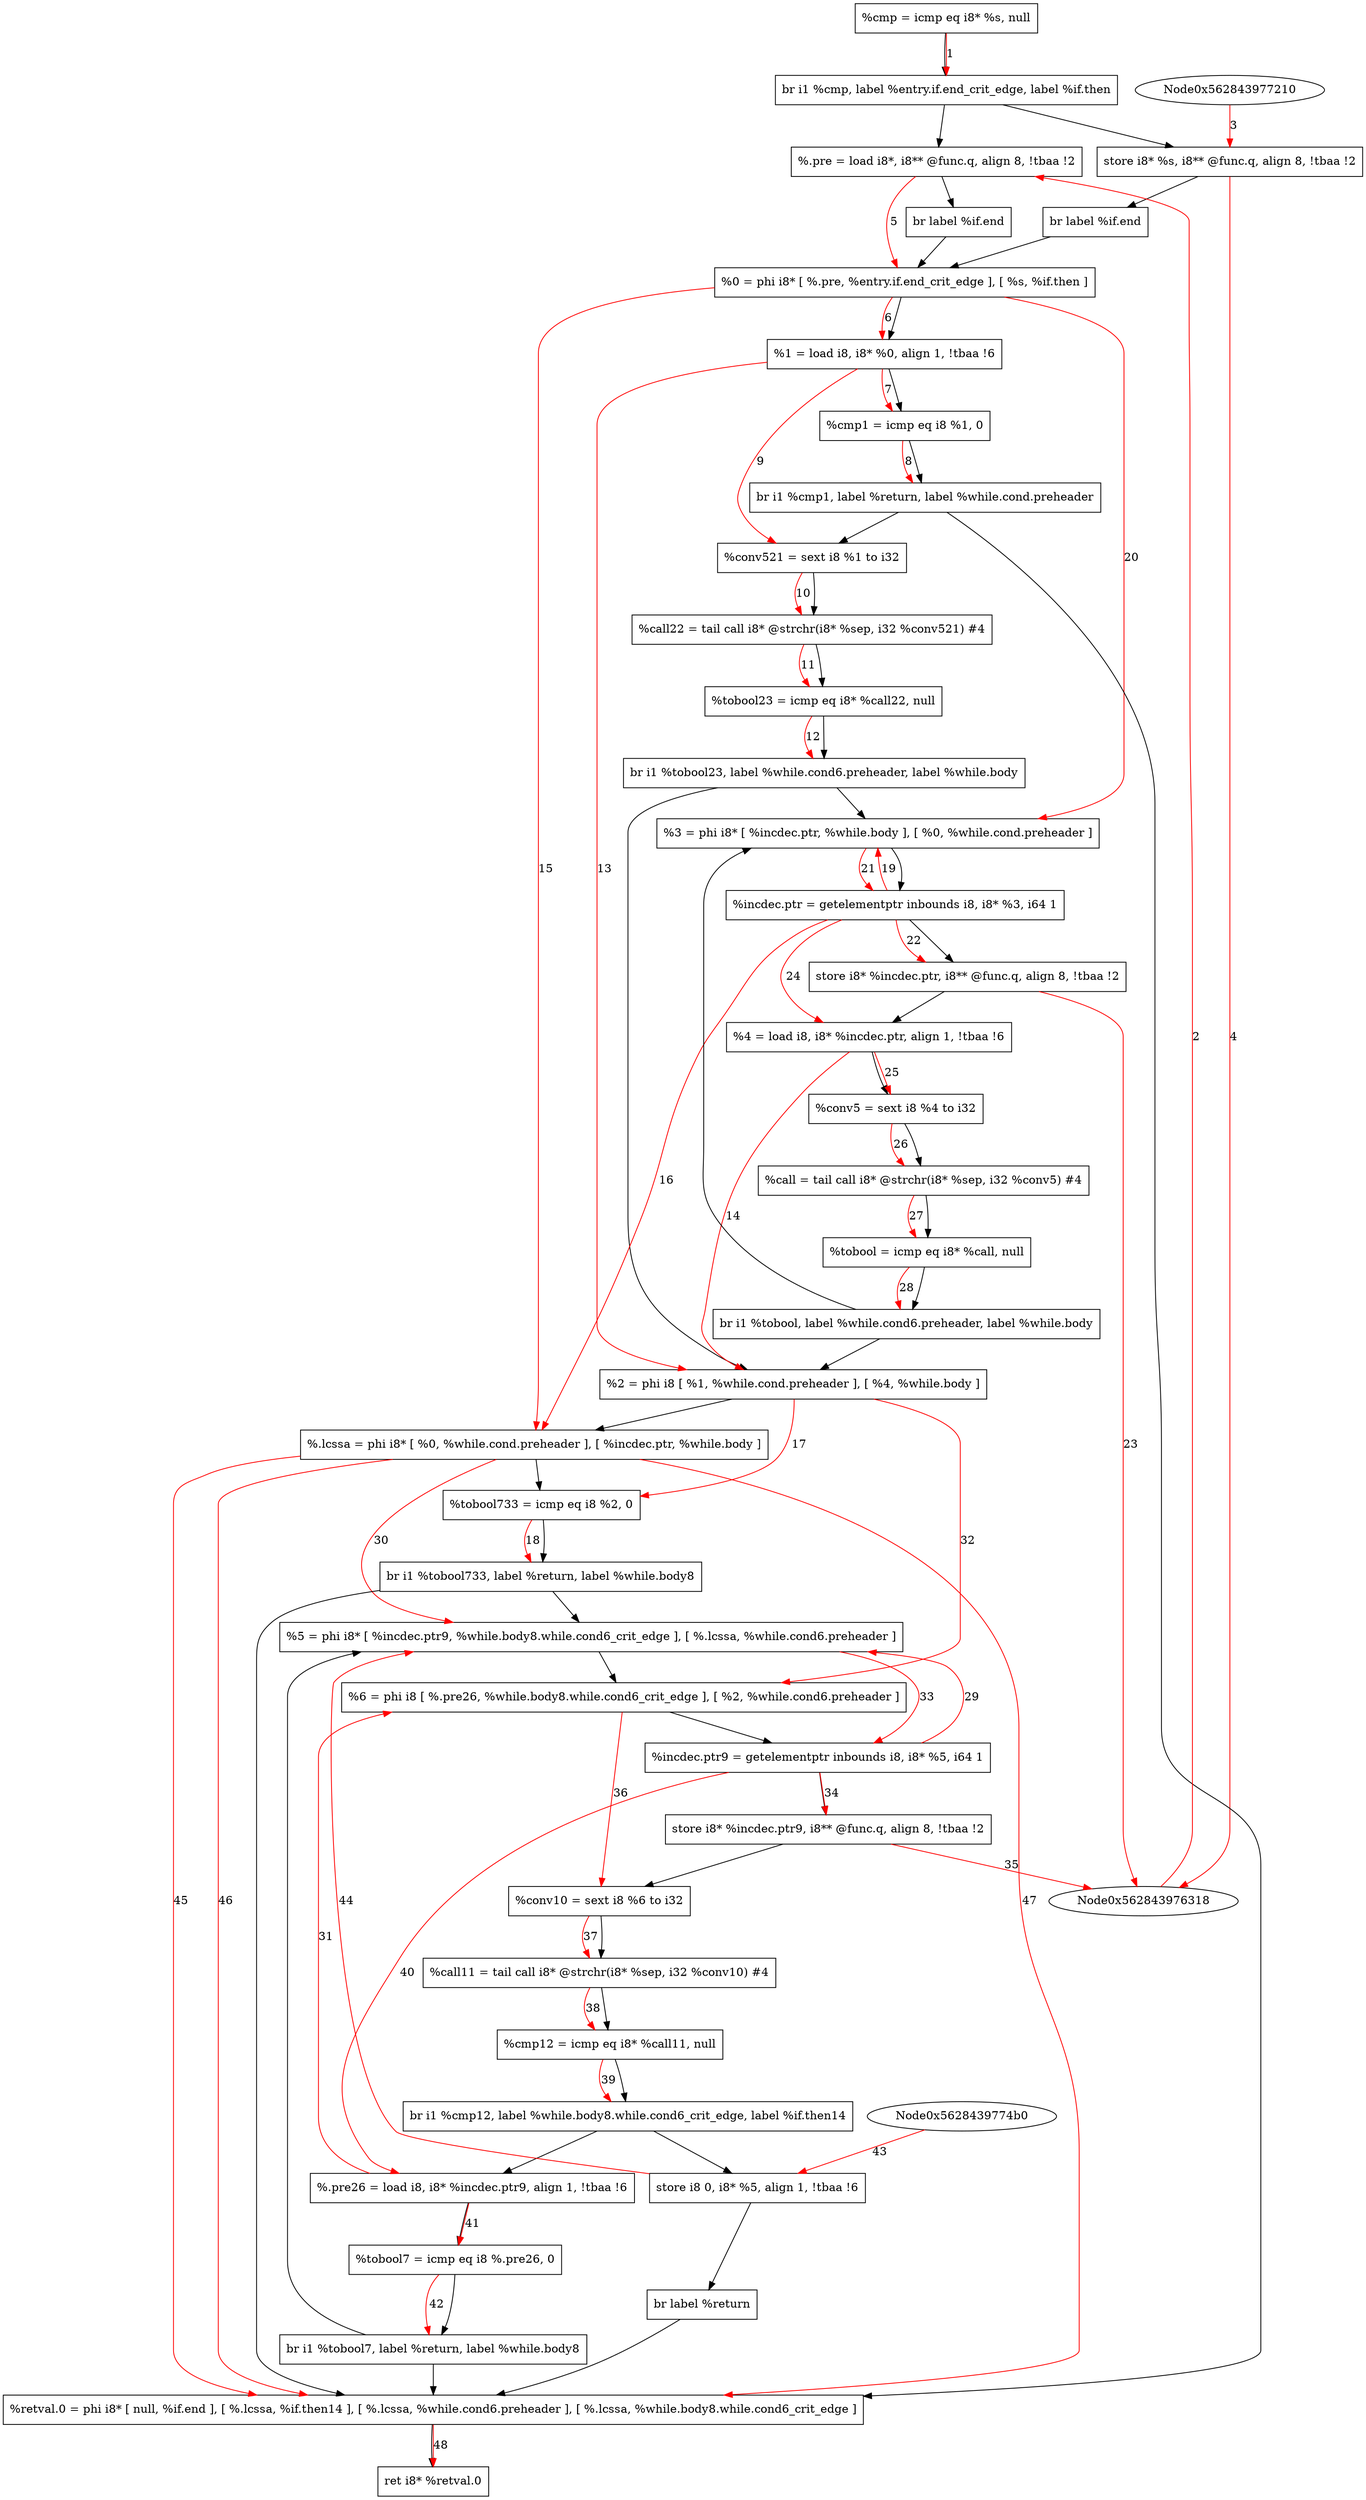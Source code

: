 digraph "CDFG for'func' function" {
	Node0x562843977470[shape=record, label="  %cmp = icmp eq i8* %s, null"]
	Node0x5628438ffc98[shape=record, label="  br i1 %cmp, label %entry.if.end_crit_edge, label %if.then"]
	Node0x5628439773f8[shape=record, label="  %.pre = load i8*, i8** @func.q, align 8, !tbaa !2"]
	Node0x562843978618[shape=record, label="  br label %if.end"]
	Node0x562843978690[shape=record, label="  store i8* %s, i8** @func.q, align 8, !tbaa !2"]
	Node0x562843977608[shape=record, label="  br label %if.end"]
	Node0x562843978cf8[shape=record, label="  %0 = phi i8* [ %.pre, %entry.if.end_crit_edge ], [ %s, %if.then ]"]
	Node0x5628439785b8[shape=record, label="  %1 = load i8, i8* %0, align 1, !tbaa !6"]
	Node0x5628439794b0[shape=record, label="  %cmp1 = icmp eq i8 %1, 0"]
	Node0x56284390b348[shape=record, label="  br i1 %cmp1, label %return, label %while.cond.preheader"]
	Node0x562843979658[shape=record, label="  %conv521 = sext i8 %1 to i32"]
	Node0x5628439797f8[shape=record, label="  %call22 = tail call i8* @strchr(i8* %sep, i32 %conv521) #4"]
	Node0x562843979a70[shape=record, label="  %tobool23 = icmp eq i8* %call22, null"]
	Node0x56284390b588[shape=record, label="  br i1 %tobool23, label %while.cond6.preheader, label %while.body"]
	Node0x562843979d68[shape=record, label="  %2 = phi i8 [ %1, %while.cond.preheader ], [ %4, %while.body ]"]
	Node0x562843979e68[shape=record, label="  %.lcssa = phi i8* [ %0, %while.cond.preheader ], [ %incdec.ptr, %while.body ]"]
	Node0x562843979f30[shape=record, label="  %tobool733 = icmp eq i8 %2, 0"]
	Node0x56284397a0c8[shape=record, label="  br i1 %tobool733, label %return, label %while.body8"]
	Node0x56284397a148[shape=record, label="  %3 = phi i8* [ %incdec.ptr, %while.body ], [ %0, %while.cond.preheader ]"]
	Node0x56284397a210[shape=record, label="  %incdec.ptr = getelementptr inbounds i8, i8* %3, i64 1"]
	Node0x56284397a290[shape=record, label="  store i8* %incdec.ptr, i8** @func.q, align 8, !tbaa !2"]
	Node0x562843979ba8[shape=record, label="  %4 = load i8, i8* %incdec.ptr, align 1, !tbaa !6"]
	Node0x562843979c78[shape=record, label="  %conv5 = sext i8 %4 to i32"]
	Node0x56284397a9e8[shape=record, label="  %call = tail call i8* @strchr(i8* %sep, i32 %conv5) #4"]
	Node0x56284397aac0[shape=record, label="  %tobool = icmp eq i8* %call, null"]
	Node0x56284397ab48[shape=record, label="  br i1 %tobool, label %while.cond6.preheader, label %while.body"]
	Node0x56284397ac78[shape=record, label="  %5 = phi i8* [ %incdec.ptr9, %while.body8.while.cond6_crit_edge ], [ %.lcssa, %while.cond6.preheader ]"]
	Node0x56284397adc8[shape=record, label="  %6 = phi i8 [ %.pre26, %while.body8.while.cond6_crit_edge ], [ %2, %while.cond6.preheader ]"]
	Node0x56284397ae90[shape=record, label="  %incdec.ptr9 = getelementptr inbounds i8, i8* %5, i64 1"]
	Node0x56284397b230[shape=record, label="  store i8* %incdec.ptr9, i8** @func.q, align 8, !tbaa !2"]
	Node0x56284397a038[shape=record, label="  %conv10 = sext i8 %6 to i32"]
	Node0x56284397b348[shape=record, label="  %call11 = tail call i8* @strchr(i8* %sep, i32 %conv10) #4"]
	Node0x56284397b420[shape=record, label="  %cmp12 = icmp eq i8* %call11, null"]
	Node0x56284397b558[shape=record, label="  br i1 %cmp12, label %while.body8.while.cond6_crit_edge, label %if.then14"]
	Node0x56284397abf8[shape=record, label="  %.pre26 = load i8, i8* %incdec.ptr9, align 1, !tbaa !6"]
	Node0x56284397b5d0[shape=record, label="  %tobool7 = icmp eq i8 %.pre26, 0"]
	Node0x56284397b678[shape=record, label="  br i1 %tobool7, label %return, label %while.body8"]
	Node0x56284397b6f0[shape=record, label="  store i8 0, i8* %5, align 1, !tbaa !6"]
	Node0x56284397b4c8[shape=record, label="  br label %return"]
	Node0x56284397b748[shape=record, label="  %retval.0 = phi i8* [ null, %if.end ], [ %.lcssa, %if.then14 ], [ %.lcssa, %while.cond6.preheader ], [ %.lcssa, %while.body8.while.cond6_crit_edge ]"]
	Node0x562843979578[shape=record, label="  ret i8* %retval.0"]
	Node0x562843977470 -> Node0x5628438ffc98
	Node0x5628438ffc98 -> Node0x5628439773f8
	Node0x5628438ffc98 -> Node0x562843978690
	Node0x5628439773f8 -> Node0x562843978618
	Node0x562843978618 -> Node0x562843978cf8
	Node0x562843978690 -> Node0x562843977608
	Node0x562843977608 -> Node0x562843978cf8
	Node0x562843978cf8 -> Node0x5628439785b8
	Node0x5628439785b8 -> Node0x5628439794b0
	Node0x5628439794b0 -> Node0x56284390b348
	Node0x56284390b348 -> Node0x56284397b748
	Node0x56284390b348 -> Node0x562843979658
	Node0x562843979658 -> Node0x5628439797f8
	Node0x5628439797f8 -> Node0x562843979a70
	Node0x562843979a70 -> Node0x56284390b588
	Node0x56284390b588 -> Node0x562843979d68
	Node0x56284390b588 -> Node0x56284397a148
	Node0x562843979d68 -> Node0x562843979e68
	Node0x562843979e68 -> Node0x562843979f30
	Node0x562843979f30 -> Node0x56284397a0c8
	Node0x56284397a0c8 -> Node0x56284397b748
	Node0x56284397a0c8 -> Node0x56284397ac78
	Node0x56284397a148 -> Node0x56284397a210
	Node0x56284397a210 -> Node0x56284397a290
	Node0x56284397a290 -> Node0x562843979ba8
	Node0x562843979ba8 -> Node0x562843979c78
	Node0x562843979c78 -> Node0x56284397a9e8
	Node0x56284397a9e8 -> Node0x56284397aac0
	Node0x56284397aac0 -> Node0x56284397ab48
	Node0x56284397ab48 -> Node0x562843979d68
	Node0x56284397ab48 -> Node0x56284397a148
	Node0x56284397ac78 -> Node0x56284397adc8
	Node0x56284397adc8 -> Node0x56284397ae90
	Node0x56284397ae90 -> Node0x56284397b230
	Node0x56284397b230 -> Node0x56284397a038
	Node0x56284397a038 -> Node0x56284397b348
	Node0x56284397b348 -> Node0x56284397b420
	Node0x56284397b420 -> Node0x56284397b558
	Node0x56284397b558 -> Node0x56284397abf8
	Node0x56284397b558 -> Node0x56284397b6f0
	Node0x56284397abf8 -> Node0x56284397b5d0
	Node0x56284397b5d0 -> Node0x56284397b678
	Node0x56284397b678 -> Node0x56284397b748
	Node0x56284397b678 -> Node0x56284397ac78
	Node0x56284397b6f0 -> Node0x56284397b4c8
	Node0x56284397b4c8 -> Node0x56284397b748
	Node0x56284397b748 -> Node0x562843979578
edge [color=red]
	Node0x562843977470 -> Node0x5628438ffc98[label="1"]
	Node0x562843976318 -> Node0x5628439773f8[label="2"]
	Node0x562843977210 -> Node0x562843978690[label="3"]
	Node0x562843978690 -> Node0x562843976318[label="4"]
	Node0x5628439773f8 -> Node0x562843978cf8[label="5"]
	Node0x562843978cf8 -> Node0x5628439785b8[label="6"]
	Node0x5628439785b8 -> Node0x5628439794b0[label="7"]
	Node0x5628439794b0 -> Node0x56284390b348[label="8"]
	Node0x5628439785b8 -> Node0x562843979658[label="9"]
	Node0x562843979658 -> Node0x5628439797f8[label="10"]
	Node0x5628439797f8 -> Node0x562843979a70[label="11"]
	Node0x562843979a70 -> Node0x56284390b588[label="12"]
	Node0x5628439785b8 -> Node0x562843979d68[label="13"]
	Node0x562843979ba8 -> Node0x562843979d68[label="14"]
	Node0x562843978cf8 -> Node0x562843979e68[label="15"]
	Node0x56284397a210 -> Node0x562843979e68[label="16"]
	Node0x562843979d68 -> Node0x562843979f30[label="17"]
	Node0x562843979f30 -> Node0x56284397a0c8[label="18"]
	Node0x56284397a210 -> Node0x56284397a148[label="19"]
	Node0x562843978cf8 -> Node0x56284397a148[label="20"]
	Node0x56284397a148 -> Node0x56284397a210[label="21"]
	Node0x56284397a210 -> Node0x56284397a290[label="22"]
	Node0x56284397a290 -> Node0x562843976318[label="23"]
	Node0x56284397a210 -> Node0x562843979ba8[label="24"]
	Node0x562843979ba8 -> Node0x562843979c78[label="25"]
	Node0x562843979c78 -> Node0x56284397a9e8[label="26"]
	Node0x56284397a9e8 -> Node0x56284397aac0[label="27"]
	Node0x56284397aac0 -> Node0x56284397ab48[label="28"]
	Node0x56284397ae90 -> Node0x56284397ac78[label="29"]
	Node0x562843979e68 -> Node0x56284397ac78[label="30"]
	Node0x56284397abf8 -> Node0x56284397adc8[label="31"]
	Node0x562843979d68 -> Node0x56284397adc8[label="32"]
	Node0x56284397ac78 -> Node0x56284397ae90[label="33"]
	Node0x56284397ae90 -> Node0x56284397b230[label="34"]
	Node0x56284397b230 -> Node0x562843976318[label="35"]
	Node0x56284397adc8 -> Node0x56284397a038[label="36"]
	Node0x56284397a038 -> Node0x56284397b348[label="37"]
	Node0x56284397b348 -> Node0x56284397b420[label="38"]
	Node0x56284397b420 -> Node0x56284397b558[label="39"]
	Node0x56284397ae90 -> Node0x56284397abf8[label="40"]
	Node0x56284397abf8 -> Node0x56284397b5d0[label="41"]
	Node0x56284397b5d0 -> Node0x56284397b678[label="42"]
	Node0x5628439774b0 -> Node0x56284397b6f0[label="43"]
	Node0x56284397b6f0 -> Node0x56284397ac78[label="44"]
	Node0x562843979e68 -> Node0x56284397b748[label="45"]
	Node0x562843979e68 -> Node0x56284397b748[label="46"]
	Node0x562843979e68 -> Node0x56284397b748[label="47"]
	Node0x56284397b748 -> Node0x562843979578[label="48"]
}

